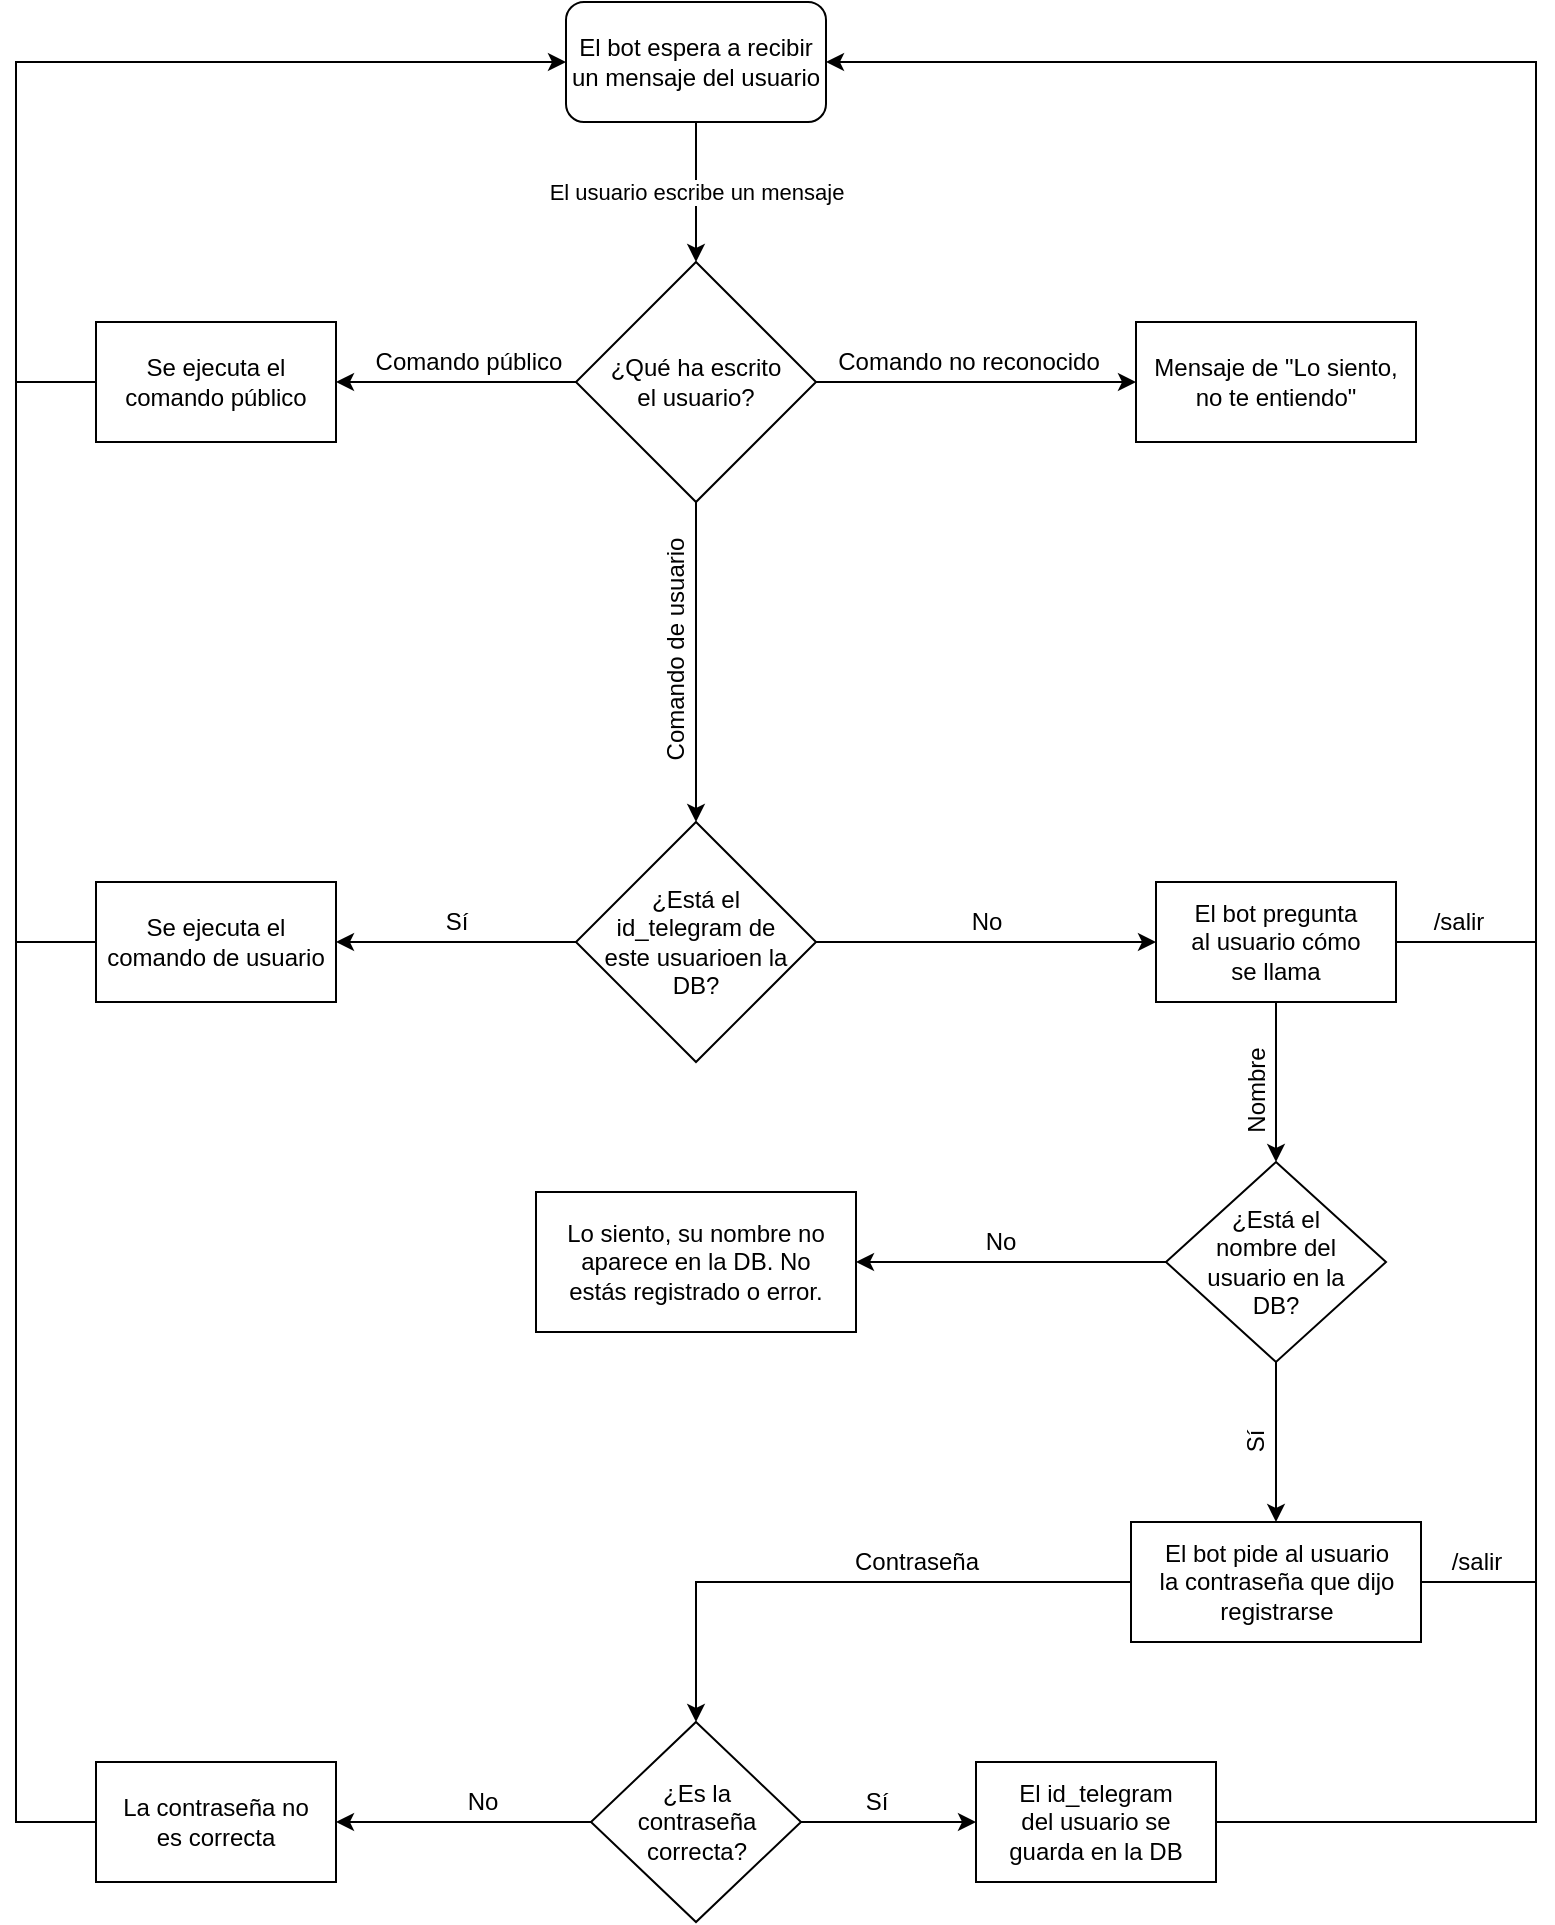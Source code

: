<mxfile version="16.2.4" type="device"><diagram id="C5RBs43oDa-KdzZeNtuy" name="Page-1"><mxGraphModel dx="1335" dy="708" grid="1" gridSize="10" guides="1" tooltips="1" connect="1" arrows="1" fold="1" page="1" pageScale="1" pageWidth="827" pageHeight="1169" math="0" shadow="0"><root><mxCell id="WIyWlLk6GJQsqaUBKTNV-0"/><mxCell id="WIyWlLk6GJQsqaUBKTNV-1" parent="WIyWlLk6GJQsqaUBKTNV-0"/><mxCell id="oEUqqrVUHMyL424mqfHE-3" value="El usuario escribe un mensaje" style="edgeStyle=orthogonalEdgeStyle;rounded=0;orthogonalLoop=1;jettySize=auto;html=1;entryX=0.5;entryY=0;entryDx=0;entryDy=0;exitX=0.5;exitY=1;exitDx=0;exitDy=0;" edge="1" parent="WIyWlLk6GJQsqaUBKTNV-1" source="WIyWlLk6GJQsqaUBKTNV-3" target="oEUqqrVUHMyL424mqfHE-2"><mxGeometry relative="1" as="geometry"/></mxCell><mxCell id="WIyWlLk6GJQsqaUBKTNV-3" value="El bot espera a recibir un mensaje del usuario" style="rounded=1;whiteSpace=wrap;html=1;fontSize=12;glass=0;strokeWidth=1;shadow=0;" parent="WIyWlLk6GJQsqaUBKTNV-1" vertex="1"><mxGeometry x="315" y="50" width="130" height="60" as="geometry"/></mxCell><mxCell id="oEUqqrVUHMyL424mqfHE-5" value="" style="edgeStyle=orthogonalEdgeStyle;rounded=0;orthogonalLoop=1;jettySize=auto;html=1;fontSize=12;entryX=1;entryY=0.5;entryDx=0;entryDy=0;exitX=0;exitY=0.5;exitDx=0;exitDy=0;" edge="1" parent="WIyWlLk6GJQsqaUBKTNV-1" source="oEUqqrVUHMyL424mqfHE-2" target="oEUqqrVUHMyL424mqfHE-4"><mxGeometry relative="1" as="geometry"/></mxCell><mxCell id="oEUqqrVUHMyL424mqfHE-7" value="Comando público" style="edgeLabel;html=1;align=center;verticalAlign=middle;resizable=0;points=[];fontSize=12;" vertex="1" connectable="0" parent="oEUqqrVUHMyL424mqfHE-5"><mxGeometry x="-0.2" y="-3" relative="1" as="geometry"><mxPoint x="-6" y="-7" as="offset"/></mxGeometry></mxCell><mxCell id="oEUqqrVUHMyL424mqfHE-9" value="Comando no reconocido" style="edgeStyle=orthogonalEdgeStyle;rounded=0;orthogonalLoop=1;jettySize=auto;html=1;fontSize=12;exitX=1;exitY=0.5;exitDx=0;exitDy=0;entryX=0;entryY=0.5;entryDx=0;entryDy=0;" edge="1" parent="WIyWlLk6GJQsqaUBKTNV-1" source="oEUqqrVUHMyL424mqfHE-2" target="oEUqqrVUHMyL424mqfHE-8"><mxGeometry x="-0.059" y="10" relative="1" as="geometry"><Array as="points"><mxPoint x="530" y="240"/><mxPoint x="530" y="240"/></Array><mxPoint as="offset"/></mxGeometry></mxCell><mxCell id="oEUqqrVUHMyL424mqfHE-11" value="Comando de usuario" style="edgeStyle=orthogonalEdgeStyle;rounded=0;orthogonalLoop=1;jettySize=auto;html=1;fontSize=12;horizontal=0;entryX=0.5;entryY=0;entryDx=0;entryDy=0;exitX=0.5;exitY=1;exitDx=0;exitDy=0;" edge="1" parent="WIyWlLk6GJQsqaUBKTNV-1" source="oEUqqrVUHMyL424mqfHE-2" target="oEUqqrVUHMyL424mqfHE-13"><mxGeometry x="-0.077" y="-10" relative="1" as="geometry"><mxPoint x="380" y="450" as="targetPoint"/><Array as="points"/><mxPoint as="offset"/></mxGeometry></mxCell><mxCell id="oEUqqrVUHMyL424mqfHE-2" value="¿Qué ha escrito el usuario?" style="rhombus;whiteSpace=wrap;html=1;spacing=2;spacingLeft=12;spacingRight=12;" vertex="1" parent="WIyWlLk6GJQsqaUBKTNV-1"><mxGeometry x="320" y="180" width="120" height="120" as="geometry"/></mxCell><mxCell id="oEUqqrVUHMyL424mqfHE-4" value="Se ejecuta el comando público" style="whiteSpace=wrap;html=1;" vertex="1" parent="WIyWlLk6GJQsqaUBKTNV-1"><mxGeometry x="80" y="210" width="120" height="60" as="geometry"/></mxCell><mxCell id="oEUqqrVUHMyL424mqfHE-8" value="Mensaje de &quot;Lo siento, no te entiendo&quot;" style="whiteSpace=wrap;html=1;spacing=2;" vertex="1" parent="WIyWlLk6GJQsqaUBKTNV-1"><mxGeometry x="600" y="210" width="140" height="60" as="geometry"/></mxCell><mxCell id="oEUqqrVUHMyL424mqfHE-15" value="" style="edgeStyle=orthogonalEdgeStyle;rounded=0;orthogonalLoop=1;jettySize=auto;html=1;fontSize=12;exitX=0;exitY=0.5;exitDx=0;exitDy=0;entryX=1;entryY=0.5;entryDx=0;entryDy=0;" edge="1" parent="WIyWlLk6GJQsqaUBKTNV-1" source="oEUqqrVUHMyL424mqfHE-13" target="oEUqqrVUHMyL424mqfHE-14"><mxGeometry relative="1" as="geometry"/></mxCell><mxCell id="oEUqqrVUHMyL424mqfHE-16" value="Sí" style="edgeLabel;html=1;align=center;verticalAlign=middle;resizable=0;points=[];fontSize=12;" vertex="1" connectable="0" parent="oEUqqrVUHMyL424mqfHE-15"><mxGeometry x="-0.267" relative="1" as="geometry"><mxPoint x="-16" y="-10" as="offset"/></mxGeometry></mxCell><mxCell id="oEUqqrVUHMyL424mqfHE-18" value="No" style="edgeStyle=orthogonalEdgeStyle;rounded=0;orthogonalLoop=1;jettySize=auto;html=1;fontSize=12;entryX=0;entryY=0.5;entryDx=0;entryDy=0;exitX=1;exitY=0.5;exitDx=0;exitDy=0;" edge="1" parent="WIyWlLk6GJQsqaUBKTNV-1" source="oEUqqrVUHMyL424mqfHE-13" target="oEUqqrVUHMyL424mqfHE-17"><mxGeometry y="10" relative="1" as="geometry"><mxPoint as="offset"/></mxGeometry></mxCell><mxCell id="oEUqqrVUHMyL424mqfHE-13" value="¿Está el id_telegram de este usuarioen la DB?" style="rhombus;html=1;fontSize=12;whiteSpace=wrap;spacingLeft=12;spacingRight=12;" vertex="1" parent="WIyWlLk6GJQsqaUBKTNV-1"><mxGeometry x="320" y="460" width="120" height="120" as="geometry"/></mxCell><mxCell id="oEUqqrVUHMyL424mqfHE-14" value="Se ejecuta el comando de usuario" style="whiteSpace=wrap;html=1;" vertex="1" parent="WIyWlLk6GJQsqaUBKTNV-1"><mxGeometry x="80" y="490" width="120" height="60" as="geometry"/></mxCell><mxCell id="oEUqqrVUHMyL424mqfHE-22" value="Nombre" style="edgeStyle=orthogonalEdgeStyle;rounded=0;orthogonalLoop=1;jettySize=auto;html=1;fontSize=12;horizontal=0;exitX=0.5;exitY=1;exitDx=0;exitDy=0;entryX=0.5;entryY=0;entryDx=0;entryDy=0;" edge="1" parent="WIyWlLk6GJQsqaUBKTNV-1" source="oEUqqrVUHMyL424mqfHE-17" target="oEUqqrVUHMyL424mqfHE-21"><mxGeometry x="0.111" y="-10" relative="1" as="geometry"><mxPoint as="offset"/></mxGeometry></mxCell><mxCell id="oEUqqrVUHMyL424mqfHE-23" value="/salir" style="edgeStyle=orthogonalEdgeStyle;rounded=0;orthogonalLoop=1;jettySize=auto;html=1;exitX=1;exitY=0.5;exitDx=0;exitDy=0;entryX=1;entryY=0.5;entryDx=0;entryDy=0;fontSize=12;" edge="1" parent="WIyWlLk6GJQsqaUBKTNV-1" source="oEUqqrVUHMyL424mqfHE-17" target="WIyWlLk6GJQsqaUBKTNV-3"><mxGeometry x="-0.931" y="10" relative="1" as="geometry"><Array as="points"><mxPoint x="800" y="520"/><mxPoint x="800" y="80"/></Array><mxPoint x="1" as="offset"/></mxGeometry></mxCell><mxCell id="oEUqqrVUHMyL424mqfHE-17" value="El bot pregunta al usuario cómo se llama" style="whiteSpace=wrap;html=1;spacingLeft=12;spacingRight=12;" vertex="1" parent="WIyWlLk6GJQsqaUBKTNV-1"><mxGeometry x="610" y="490" width="120" height="60" as="geometry"/></mxCell><mxCell id="oEUqqrVUHMyL424mqfHE-25" value="No" style="edgeStyle=orthogonalEdgeStyle;rounded=0;orthogonalLoop=1;jettySize=auto;html=1;fontSize=12;entryX=1;entryY=0.5;entryDx=0;entryDy=0;exitX=0;exitY=0.5;exitDx=0;exitDy=0;" edge="1" parent="WIyWlLk6GJQsqaUBKTNV-1" source="oEUqqrVUHMyL424mqfHE-21" target="oEUqqrVUHMyL424mqfHE-24"><mxGeometry x="0.077" y="-10" relative="1" as="geometry"><mxPoint as="offset"/></mxGeometry></mxCell><mxCell id="oEUqqrVUHMyL424mqfHE-27" value="Sí" style="edgeStyle=orthogonalEdgeStyle;rounded=0;orthogonalLoop=1;jettySize=auto;html=1;fontSize=12;entryX=0.5;entryY=0;entryDx=0;entryDy=0;exitX=0.5;exitY=1;exitDx=0;exitDy=0;horizontal=0;" edge="1" parent="WIyWlLk6GJQsqaUBKTNV-1" source="oEUqqrVUHMyL424mqfHE-21" target="oEUqqrVUHMyL424mqfHE-26"><mxGeometry y="-10" relative="1" as="geometry"><mxPoint as="offset"/></mxGeometry></mxCell><mxCell id="oEUqqrVUHMyL424mqfHE-21" value="¿Está el nombre del usuario en la DB?" style="rhombus;whiteSpace=wrap;html=1;spacingLeft=12;spacingRight=12;" vertex="1" parent="WIyWlLk6GJQsqaUBKTNV-1"><mxGeometry x="615" y="630" width="110" height="100" as="geometry"/></mxCell><mxCell id="oEUqqrVUHMyL424mqfHE-24" value="Lo siento, su nombre no aparece en la DB. No estás registrado o error." style="whiteSpace=wrap;html=1;spacingLeft=12;spacingRight=12;" vertex="1" parent="WIyWlLk6GJQsqaUBKTNV-1"><mxGeometry x="300" y="645" width="160" height="70" as="geometry"/></mxCell><mxCell id="oEUqqrVUHMyL424mqfHE-30" value="Contraseña" style="edgeStyle=orthogonalEdgeStyle;rounded=0;orthogonalLoop=1;jettySize=auto;html=1;fontSize=12;entryX=0.5;entryY=0;entryDx=0;entryDy=0;exitX=0;exitY=0.5;exitDx=0;exitDy=0;" edge="1" parent="WIyWlLk6GJQsqaUBKTNV-1" source="oEUqqrVUHMyL424mqfHE-26" target="oEUqqrVUHMyL424mqfHE-29"><mxGeometry x="-0.252" y="-10" relative="1" as="geometry"><mxPoint as="offset"/></mxGeometry></mxCell><mxCell id="oEUqqrVUHMyL424mqfHE-26" value="El bot pide al usuario la contraseña que dijo registrarse" style="whiteSpace=wrap;html=1;spacingLeft=12;spacingRight=12;" vertex="1" parent="WIyWlLk6GJQsqaUBKTNV-1"><mxGeometry x="597.5" y="810" width="145" height="60" as="geometry"/></mxCell><mxCell id="oEUqqrVUHMyL424mqfHE-28" value="/salir" style="endArrow=none;html=1;rounded=0;fontSize=12;exitX=1;exitY=0.5;exitDx=0;exitDy=0;" edge="1" parent="WIyWlLk6GJQsqaUBKTNV-1" source="oEUqqrVUHMyL424mqfHE-26"><mxGeometry x="-0.854" y="10" width="50" height="50" relative="1" as="geometry"><mxPoint x="610" y="720" as="sourcePoint"/><mxPoint x="800" y="520" as="targetPoint"/><Array as="points"><mxPoint x="800" y="840"/></Array><mxPoint as="offset"/></mxGeometry></mxCell><mxCell id="oEUqqrVUHMyL424mqfHE-32" value="Sí" style="edgeStyle=orthogonalEdgeStyle;rounded=0;orthogonalLoop=1;jettySize=auto;html=1;fontSize=12;entryX=0;entryY=0.5;entryDx=0;entryDy=0;" edge="1" parent="WIyWlLk6GJQsqaUBKTNV-1" source="oEUqqrVUHMyL424mqfHE-29" target="oEUqqrVUHMyL424mqfHE-31"><mxGeometry x="-0.143" y="10" relative="1" as="geometry"><mxPoint as="offset"/></mxGeometry></mxCell><mxCell id="oEUqqrVUHMyL424mqfHE-34" value="No" style="edgeStyle=orthogonalEdgeStyle;rounded=0;orthogonalLoop=1;jettySize=auto;html=1;fontSize=12;exitX=0;exitY=0.5;exitDx=0;exitDy=0;entryX=1;entryY=0.5;entryDx=0;entryDy=0;" edge="1" parent="WIyWlLk6GJQsqaUBKTNV-1" source="oEUqqrVUHMyL424mqfHE-29" target="oEUqqrVUHMyL424mqfHE-33"><mxGeometry x="-0.143" y="-10" relative="1" as="geometry"><mxPoint x="230" y="960" as="targetPoint"/><mxPoint as="offset"/></mxGeometry></mxCell><mxCell id="oEUqqrVUHMyL424mqfHE-29" value="¿Es la contraseña correcta?" style="rhombus;whiteSpace=wrap;html=1;spacingLeft=12;spacingRight=12;" vertex="1" parent="WIyWlLk6GJQsqaUBKTNV-1"><mxGeometry x="327.5" y="910" width="105" height="100" as="geometry"/></mxCell><mxCell id="oEUqqrVUHMyL424mqfHE-31" value="El id_telegram del usuario se guarda en la DB" style="whiteSpace=wrap;html=1;spacingLeft=12;spacingRight=12;" vertex="1" parent="WIyWlLk6GJQsqaUBKTNV-1"><mxGeometry x="520" y="930" width="120" height="60" as="geometry"/></mxCell><mxCell id="oEUqqrVUHMyL424mqfHE-33" value="La contraseña no es correcta" style="whiteSpace=wrap;html=1;spacingLeft=12;spacingRight=12;" vertex="1" parent="WIyWlLk6GJQsqaUBKTNV-1"><mxGeometry x="80" y="930" width="120" height="60" as="geometry"/></mxCell><mxCell id="oEUqqrVUHMyL424mqfHE-35" value="" style="endArrow=none;html=1;rounded=0;fontSize=12;exitX=1;exitY=0.5;exitDx=0;exitDy=0;" edge="1" parent="WIyWlLk6GJQsqaUBKTNV-1" source="oEUqqrVUHMyL424mqfHE-31"><mxGeometry width="50" height="50" relative="1" as="geometry"><mxPoint x="510" y="910" as="sourcePoint"/><mxPoint x="800" y="840" as="targetPoint"/><Array as="points"><mxPoint x="800" y="960"/></Array></mxGeometry></mxCell><mxCell id="oEUqqrVUHMyL424mqfHE-36" value="" style="endArrow=classic;html=1;rounded=0;fontSize=12;exitX=0;exitY=0.5;exitDx=0;exitDy=0;entryX=0;entryY=0.5;entryDx=0;entryDy=0;" edge="1" parent="WIyWlLk6GJQsqaUBKTNV-1" source="oEUqqrVUHMyL424mqfHE-33" target="WIyWlLk6GJQsqaUBKTNV-3"><mxGeometry width="50" height="50" relative="1" as="geometry"><mxPoint x="290" y="910" as="sourcePoint"/><mxPoint x="220" y="370" as="targetPoint"/><Array as="points"><mxPoint x="40" y="960"/><mxPoint x="40" y="80"/></Array></mxGeometry></mxCell><mxCell id="oEUqqrVUHMyL424mqfHE-37" value="" style="endArrow=none;html=1;rounded=0;fontSize=12;exitX=0;exitY=0.5;exitDx=0;exitDy=0;" edge="1" parent="WIyWlLk6GJQsqaUBKTNV-1" source="oEUqqrVUHMyL424mqfHE-14"><mxGeometry width="50" height="50" relative="1" as="geometry"><mxPoint x="170" y="440" as="sourcePoint"/><mxPoint x="40" y="520" as="targetPoint"/></mxGeometry></mxCell><mxCell id="oEUqqrVUHMyL424mqfHE-38" value="" style="endArrow=none;html=1;rounded=0;fontSize=12;entryX=0;entryY=0.5;entryDx=0;entryDy=0;" edge="1" parent="WIyWlLk6GJQsqaUBKTNV-1" target="oEUqqrVUHMyL424mqfHE-4"><mxGeometry width="50" height="50" relative="1" as="geometry"><mxPoint x="40" y="240" as="sourcePoint"/><mxPoint x="120" y="290" as="targetPoint"/></mxGeometry></mxCell></root></mxGraphModel></diagram></mxfile>